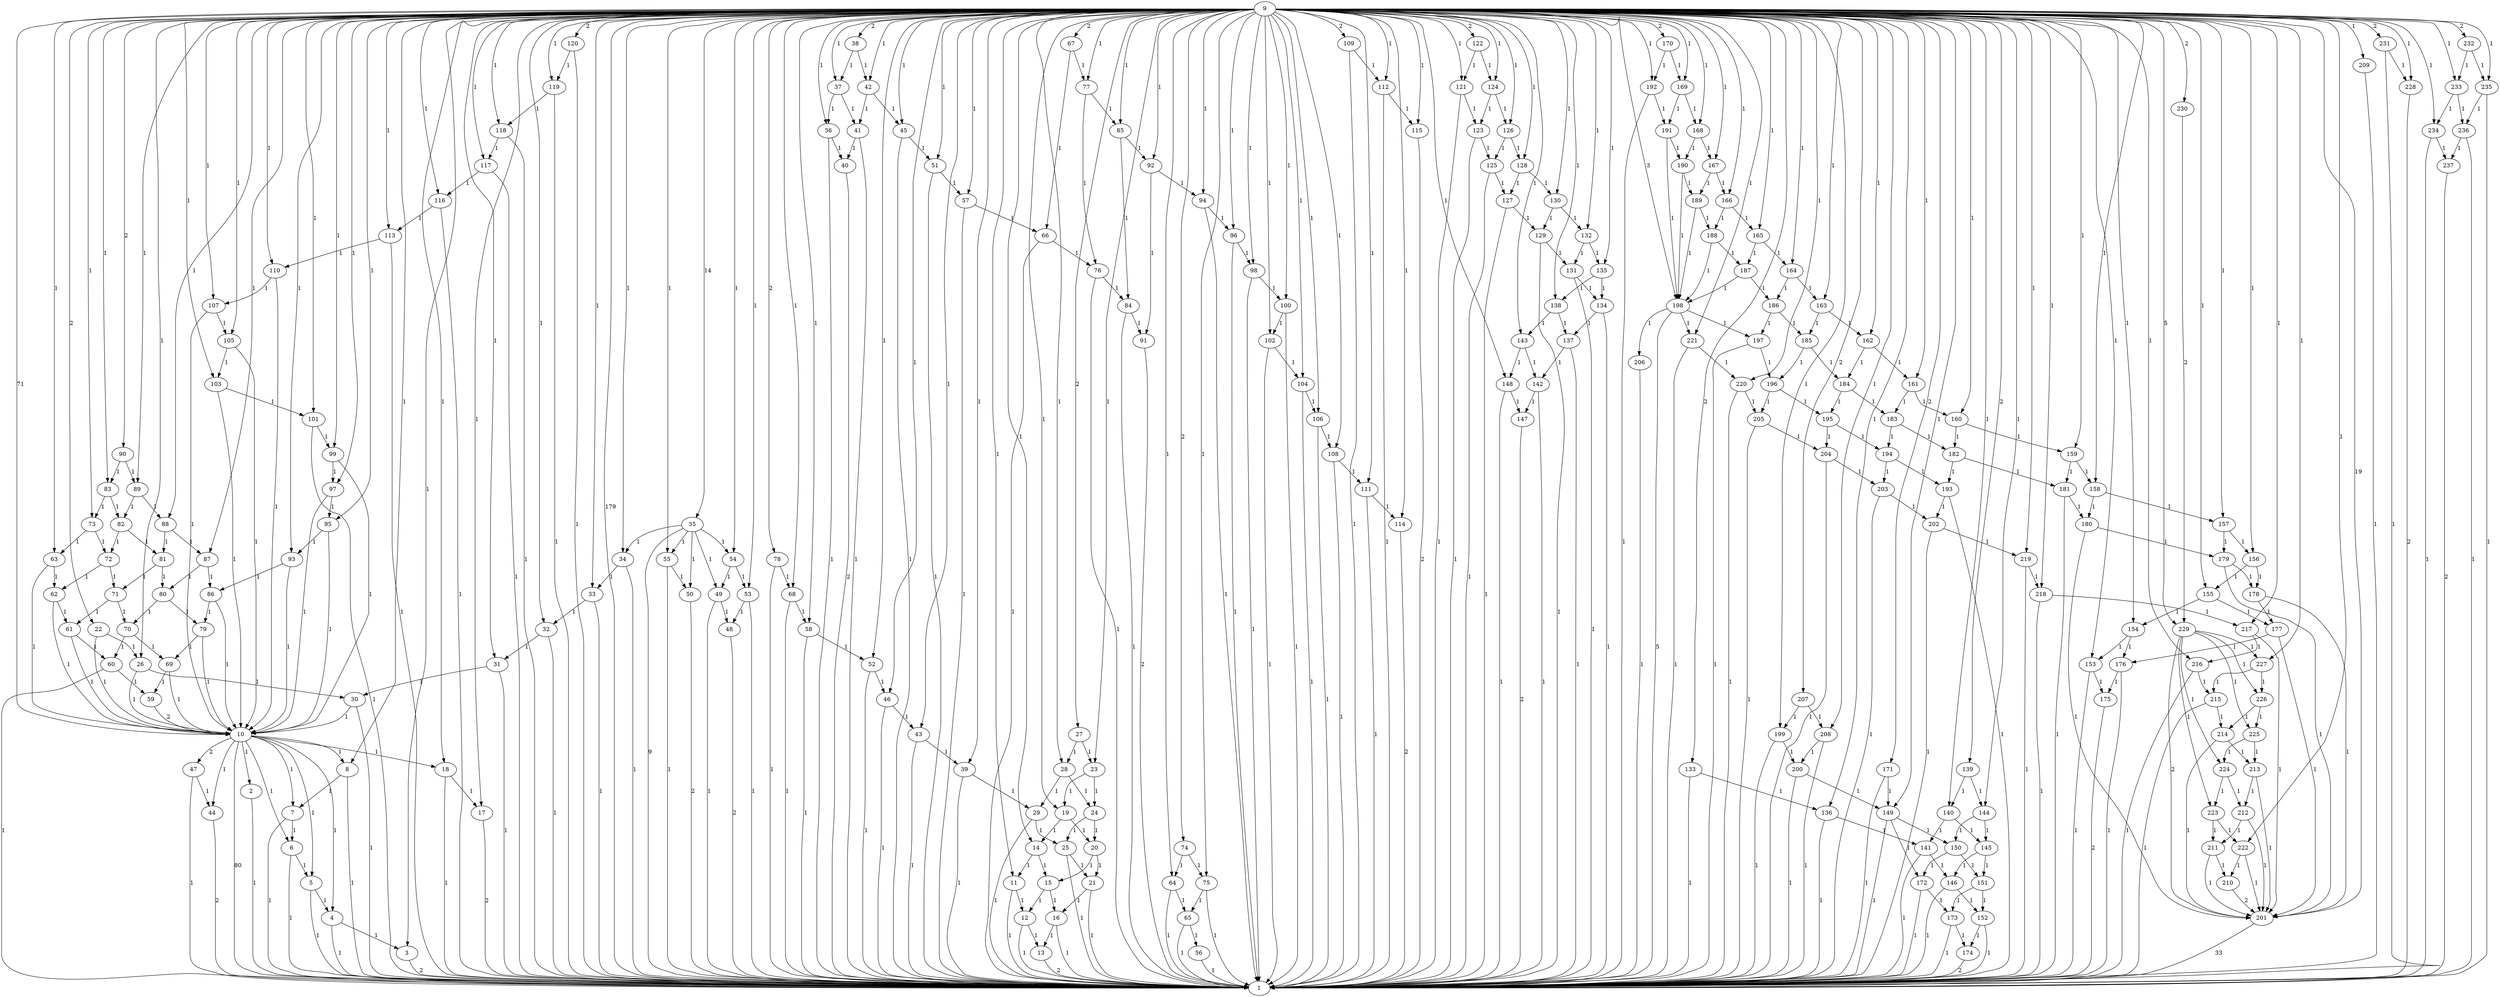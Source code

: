 digraph {
2 -> 1 [label=1];
3 -> 1 [label=2];
4 -> 1 [label=1];
4 -> 3 [label=1];
5 -> 1 [label=1];
5 -> 4 [label=1];
6 -> 1 [label=1];
6 -> 5 [label=1];
7 -> 1 [label=1];
7 -> 6 [label=1];
8 -> 1 [label=1];
8 -> 7 [label=1];
9 -> 1 [label=179];
9 -> 3 [label=1];
9 -> 8 [label=1];
9 -> 10 [label=71];
9 -> 11 [label=1];
9 -> 14 [label=1];
9 -> 17 [label=1];
9 -> 18 [label=1];
9 -> 19 [label=1];
9 -> 22 [label=2];
9 -> 23 [label=1];
9 -> 26 [label=1];
9 -> 27 [label=2];
9 -> 28 [label=1];
9 -> 31 [label=1];
9 -> 32 [label=1];
9 -> 33 [label=1];
9 -> 34 [label=1];
9 -> 35 [label=14];
9 -> 36 [label=1];
9 -> 37 [label=1];
9 -> 38 [label=2];
9 -> 39 [label=1];
9 -> 42 [label=1];
9 -> 43 [label=1];
9 -> 45 [label=1];
9 -> 46 [label=1];
9 -> 51 [label=1];
9 -> 52 [label=1];
9 -> 53 [label=1];
9 -> 54 [label=1];
9 -> 55 [label=1];
9 -> 57 [label=1];
9 -> 58 [label=1];
9 -> 63 [label=1];
9 -> 64 [label=1];
9 -> 67 [label=2];
9 -> 68 [label=1];
9 -> 73 [label=1];
9 -> 74 [label=2];
9 -> 75 [label=1];
9 -> 77 [label=1];
9 -> 78 [label=2];
9 -> 83 [label=1];
9 -> 85 [label=1];
9 -> 87 [label=1];
9 -> 88 [label=1];
9 -> 89 [label=1];
9 -> 90 [label=2];
9 -> 92 [label=1];
9 -> 93 [label=1];
9 -> 94 [label=1];
9 -> 95 [label=1];
9 -> 96 [label=1];
9 -> 97 [label=1];
9 -> 98 [label=1];
9 -> 99 [label=1];
9 -> 100 [label=1];
9 -> 101 [label=1];
9 -> 102 [label=1];
9 -> 103 [label=1];
9 -> 104 [label=1];
9 -> 105 [label=1];
9 -> 106 [label=1];
9 -> 107 [label=1];
9 -> 108 [label=1];
9 -> 109 [label=2];
9 -> 110 [label=1];
9 -> 111 [label=1];
9 -> 112 [label=1];
9 -> 113 [label=1];
9 -> 114 [label=1];
9 -> 115 [label=1];
9 -> 116 [label=1];
9 -> 117 [label=1];
9 -> 118 [label=1];
9 -> 119 [label=1];
9 -> 120 [label=2];
9 -> 121 [label=1];
9 -> 122 [label=2];
9 -> 124 [label=1];
9 -> 126 [label=1];
9 -> 128 [label=1];
9 -> 130 [label=1];
9 -> 132 [label=1];
9 -> 133 [label=2];
9 -> 135 [label=1];
9 -> 136 [label=1];
9 -> 138 [label=1];
9 -> 139 [label=2];
9 -> 140 [label=1];
9 -> 143 [label=1];
9 -> 144 [label=1];
9 -> 148 [label=1];
9 -> 149 [label=1];
9 -> 153 [label=1];
9 -> 154 [label=1];
9 -> 155 [label=1];
9 -> 156 [label=1];
9 -> 157 [label=1];
9 -> 158 [label=1];
9 -> 159 [label=1];
9 -> 160 [label=1];
9 -> 161 [label=1];
9 -> 162 [label=1];
9 -> 163 [label=1];
9 -> 164 [label=1];
9 -> 165 [label=1];
9 -> 166 [label=1];
9 -> 167 [label=1];
9 -> 168 [label=1];
9 -> 169 [label=1];
9 -> 170 [label=2];
9 -> 171 [label=2];
9 -> 192 [label=1];
9 -> 198 [label=3];
9 -> 199 [label=1];
9 -> 201 [label=19];
9 -> 207 [label=2];
9 -> 208 [label=1];
9 -> 209 [label=1];
9 -> 216 [label=1];
9 -> 217 [label=1];
9 -> 218 [label=1];
9 -> 219 [label=1];
9 -> 220 [label=1];
9 -> 221 [label=1];
9 -> 222 [label=1];
9 -> 227 [label=1];
9 -> 228 [label=1];
9 -> 229 [label=5];
9 -> 230 [label=2];
9 -> 231 [label=2];
9 -> 232 [label=2];
9 -> 233 [label=1];
9 -> 234 [label=1];
9 -> 235 [label=1];
10 -> 1 [label=80];
10 -> 2 [label=1];
10 -> 4 [label=1];
10 -> 5 [label=1];
10 -> 6 [label=1];
10 -> 7 [label=1];
10 -> 8 [label=1];
10 -> 18 [label=1];
10 -> 44 [label=1];
10 -> 47 [label=2];
11 -> 1 [label=1];
11 -> 12 [label=1];
12 -> 1 [label=1];
12 -> 13 [label=1];
13 -> 1 [label=2];
14 -> 11 [label=1];
14 -> 15 [label=1];
15 -> 12 [label=1];
15 -> 16 [label=1];
16 -> 1 [label=1];
16 -> 13 [label=1];
17 -> 1 [label=2];
18 -> 1 [label=1];
18 -> 17 [label=1];
19 -> 14 [label=1];
19 -> 20 [label=1];
20 -> 15 [label=1];
20 -> 21 [label=1];
21 -> 1 [label=1];
21 -> 16 [label=1];
22 -> 10 [label=1];
22 -> 26 [label=1];
23 -> 19 [label=1];
23 -> 24 [label=1];
24 -> 20 [label=1];
24 -> 25 [label=1];
25 -> 1 [label=1];
25 -> 21 [label=1];
26 -> 10 [label=1];
26 -> 30 [label=1];
27 -> 23 [label=1];
27 -> 28 [label=1];
28 -> 24 [label=1];
28 -> 29 [label=1];
29 -> 1 [label=1];
29 -> 25 [label=1];
30 -> 1 [label=1];
30 -> 10 [label=1];
31 -> 1 [label=1];
31 -> 30 [label=1];
32 -> 1 [label=1];
32 -> 31 [label=1];
33 -> 1 [label=1];
33 -> 32 [label=1];
34 -> 1 [label=1];
34 -> 33 [label=1];
35 -> 1 [label=9];
35 -> 34 [label=1];
35 -> 49 [label=1];
35 -> 50 [label=1];
35 -> 54 [label=1];
35 -> 55 [label=1];
36 -> 1 [label=1];
36 -> 40 [label=1];
37 -> 36 [label=1];
37 -> 41 [label=1];
38 -> 37 [label=1];
38 -> 42 [label=1];
39 -> 1 [label=1];
39 -> 29 [label=1];
40 -> 1 [label=2];
41 -> 1 [label=1];
41 -> 40 [label=1];
42 -> 41 [label=1];
42 -> 45 [label=1];
43 -> 1 [label=1];
43 -> 39 [label=1];
44 -> 1 [label=2];
45 -> 1 [label=1];
45 -> 51 [label=1];
46 -> 1 [label=1];
46 -> 43 [label=1];
47 -> 1 [label=1];
47 -> 44 [label=1];
48 -> 1 [label=2];
49 -> 1 [label=1];
49 -> 48 [label=1];
50 -> 1 [label=2];
51 -> 1 [label=1];
51 -> 57 [label=1];
52 -> 1 [label=1];
52 -> 46 [label=1];
53 -> 1 [label=1];
53 -> 48 [label=1];
54 -> 49 [label=1];
54 -> 53 [label=1];
55 -> 1 [label=1];
55 -> 50 [label=1];
56 -> 1 [label=1];
57 -> 1 [label=1];
57 -> 66 [label=1];
58 -> 1 [label=1];
58 -> 52 [label=1];
59 -> 10 [label=2];
60 -> 1 [label=1];
60 -> 59 [label=1];
61 -> 10 [label=1];
61 -> 60 [label=1];
62 -> 10 [label=1];
62 -> 61 [label=1];
63 -> 10 [label=1];
63 -> 62 [label=1];
64 -> 1 [label=1];
64 -> 65 [label=1];
65 -> 1 [label=1];
65 -> 56 [label=1];
66 -> 1 [label=1];
66 -> 76 [label=1];
67 -> 66 [label=1];
67 -> 77 [label=1];
68 -> 1 [label=1];
68 -> 58 [label=1];
69 -> 10 [label=1];
69 -> 59 [label=1];
70 -> 60 [label=1];
70 -> 69 [label=1];
71 -> 61 [label=1];
71 -> 70 [label=1];
72 -> 62 [label=1];
72 -> 71 [label=1];
73 -> 63 [label=1];
73 -> 72 [label=1];
74 -> 64 [label=1];
74 -> 75 [label=1];
75 -> 1 [label=1];
75 -> 65 [label=1];
76 -> 1 [label=1];
76 -> 84 [label=1];
77 -> 76 [label=1];
77 -> 85 [label=1];
78 -> 1 [label=1];
78 -> 68 [label=1];
79 -> 10 [label=1];
79 -> 69 [label=1];
80 -> 70 [label=1];
80 -> 79 [label=1];
81 -> 71 [label=1];
81 -> 80 [label=1];
82 -> 72 [label=1];
82 -> 81 [label=1];
83 -> 73 [label=1];
83 -> 82 [label=1];
84 -> 1 [label=1];
84 -> 91 [label=1];
85 -> 84 [label=1];
85 -> 92 [label=1];
86 -> 10 [label=1];
86 -> 79 [label=1];
87 -> 80 [label=1];
87 -> 86 [label=1];
88 -> 81 [label=1];
88 -> 87 [label=1];
89 -> 82 [label=1];
89 -> 88 [label=1];
90 -> 83 [label=1];
90 -> 89 [label=1];
91 -> 1 [label=2];
92 -> 91 [label=1];
92 -> 94 [label=1];
93 -> 10 [label=1];
93 -> 86 [label=1];
94 -> 1 [label=1];
94 -> 96 [label=1];
95 -> 10 [label=1];
95 -> 93 [label=1];
96 -> 1 [label=1];
96 -> 98 [label=1];
97 -> 10 [label=1];
97 -> 95 [label=1];
98 -> 1 [label=1];
98 -> 100 [label=1];
99 -> 10 [label=1];
99 -> 97 [label=1];
100 -> 1 [label=1];
100 -> 102 [label=1];
101 -> 1 [label=1];
101 -> 99 [label=1];
102 -> 1 [label=1];
102 -> 104 [label=1];
103 -> 10 [label=1];
103 -> 101 [label=1];
104 -> 1 [label=1];
104 -> 106 [label=1];
105 -> 10 [label=1];
105 -> 103 [label=1];
106 -> 1 [label=1];
106 -> 108 [label=1];
107 -> 10 [label=1];
107 -> 105 [label=1];
108 -> 1 [label=1];
108 -> 111 [label=1];
109 -> 1 [label=1];
109 -> 112 [label=1];
110 -> 10 [label=1];
110 -> 107 [label=1];
111 -> 1 [label=1];
111 -> 114 [label=1];
112 -> 1 [label=1];
112 -> 115 [label=1];
113 -> 1 [label=1];
113 -> 110 [label=1];
114 -> 1 [label=2];
115 -> 1 [label=2];
116 -> 1 [label=1];
116 -> 113 [label=1];
117 -> 1 [label=1];
117 -> 116 [label=1];
118 -> 1 [label=1];
118 -> 117 [label=1];
119 -> 1 [label=1];
119 -> 118 [label=1];
120 -> 1 [label=1];
120 -> 119 [label=1];
121 -> 1 [label=1];
121 -> 123 [label=1];
122 -> 121 [label=1];
122 -> 124 [label=1];
123 -> 1 [label=1];
123 -> 125 [label=1];
124 -> 123 [label=1];
124 -> 126 [label=1];
125 -> 1 [label=1];
125 -> 127 [label=1];
126 -> 125 [label=1];
126 -> 128 [label=1];
127 -> 1 [label=1];
127 -> 129 [label=1];
128 -> 127 [label=1];
128 -> 130 [label=1];
129 -> 1 [label=1];
129 -> 131 [label=1];
130 -> 129 [label=1];
130 -> 132 [label=1];
131 -> 1 [label=1];
131 -> 134 [label=1];
132 -> 131 [label=1];
132 -> 135 [label=1];
133 -> 1 [label=1];
133 -> 136 [label=1];
134 -> 1 [label=1];
134 -> 137 [label=1];
135 -> 134 [label=1];
135 -> 138 [label=1];
136 -> 1 [label=1];
136 -> 141 [label=1];
137 -> 1 [label=1];
137 -> 142 [label=1];
138 -> 137 [label=1];
138 -> 143 [label=1];
139 -> 140 [label=1];
139 -> 144 [label=1];
140 -> 141 [label=1];
140 -> 145 [label=1];
141 -> 1 [label=1];
141 -> 146 [label=1];
142 -> 1 [label=1];
142 -> 147 [label=1];
143 -> 142 [label=1];
143 -> 148 [label=1];
144 -> 145 [label=1];
144 -> 150 [label=1];
145 -> 146 [label=1];
145 -> 151 [label=1];
146 -> 1 [label=1];
146 -> 152 [label=1];
147 -> 1 [label=2];
148 -> 1 [label=1];
148 -> 147 [label=1];
149 -> 1 [label=1];
149 -> 150 [label=1];
149 -> 172 [label=1];
150 -> 151 [label=1];
150 -> 172 [label=1];
151 -> 152 [label=1];
151 -> 173 [label=1];
152 -> 1 [label=1];
152 -> 174 [label=1];
153 -> 1 [label=1];
153 -> 175 [label=1];
154 -> 153 [label=1];
154 -> 176 [label=1];
155 -> 154 [label=1];
155 -> 177 [label=1];
156 -> 155 [label=1];
156 -> 178 [label=1];
157 -> 156 [label=1];
157 -> 179 [label=1];
158 -> 157 [label=1];
158 -> 180 [label=1];
159 -> 158 [label=1];
159 -> 181 [label=1];
160 -> 159 [label=1];
160 -> 182 [label=1];
161 -> 160 [label=1];
161 -> 183 [label=1];
162 -> 161 [label=1];
162 -> 184 [label=1];
163 -> 162 [label=1];
163 -> 185 [label=1];
164 -> 163 [label=1];
164 -> 186 [label=1];
165 -> 164 [label=1];
165 -> 187 [label=1];
166 -> 165 [label=1];
166 -> 188 [label=1];
167 -> 166 [label=1];
167 -> 189 [label=1];
168 -> 167 [label=1];
168 -> 190 [label=1];
169 -> 168 [label=1];
169 -> 191 [label=1];
170 -> 169 [label=1];
170 -> 192 [label=1];
171 -> 1 [label=1];
171 -> 149 [label=1];
172 -> 1 [label=1];
172 -> 173 [label=1];
173 -> 1 [label=1];
173 -> 174 [label=1];
174 -> 1 [label=2];
175 -> 1 [label=2];
176 -> 1 [label=1];
176 -> 175 [label=1];
177 -> 176 [label=1];
177 -> 201 [label=1];
178 -> 177 [label=1];
178 -> 201 [label=1];
179 -> 178 [label=1];
179 -> 201 [label=1];
180 -> 179 [label=1];
180 -> 201 [label=1];
181 -> 1 [label=1];
181 -> 180 [label=1];
182 -> 181 [label=1];
182 -> 193 [label=1];
183 -> 182 [label=1];
183 -> 194 [label=1];
184 -> 183 [label=1];
184 -> 195 [label=1];
185 -> 184 [label=1];
185 -> 196 [label=1];
186 -> 185 [label=1];
186 -> 197 [label=1];
187 -> 186 [label=1];
187 -> 198 [label=1];
188 -> 187 [label=1];
188 -> 198 [label=1];
189 -> 188 [label=1];
189 -> 198 [label=1];
190 -> 189 [label=1];
190 -> 198 [label=1];
191 -> 190 [label=1];
191 -> 198 [label=1];
192 -> 1 [label=1];
192 -> 191 [label=1];
193 -> 1 [label=1];
193 -> 202 [label=1];
194 -> 193 [label=1];
194 -> 203 [label=1];
195 -> 194 [label=1];
195 -> 204 [label=1];
196 -> 195 [label=1];
196 -> 205 [label=1];
197 -> 1 [label=1];
197 -> 196 [label=1];
198 -> 1 [label=5];
198 -> 197 [label=1];
198 -> 206 [label=1];
198 -> 221 [label=1];
199 -> 1 [label=1];
199 -> 200 [label=1];
200 -> 1 [label=1];
200 -> 149 [label=1];
201 -> 1 [label=33];
202 -> 1 [label=1];
202 -> 219 [label=1];
203 -> 1 [label=1];
203 -> 202 [label=1];
204 -> 1 [label=1];
204 -> 203 [label=1];
205 -> 1 [label=1];
205 -> 204 [label=1];
206 -> 1 [label=1];
207 -> 199 [label=1];
207 -> 208 [label=1];
208 -> 1 [label=1];
208 -> 200 [label=1];
209 -> 1 [label=1];
210 -> 201 [label=2];
211 -> 201 [label=1];
211 -> 210 [label=1];
212 -> 201 [label=1];
212 -> 211 [label=1];
213 -> 201 [label=1];
213 -> 212 [label=1];
214 -> 201 [label=1];
214 -> 213 [label=1];
215 -> 1 [label=1];
215 -> 214 [label=1];
216 -> 1 [label=1];
216 -> 215 [label=1];
217 -> 201 [label=1];
217 -> 216 [label=1];
218 -> 1 [label=1];
218 -> 217 [label=1];
219 -> 1 [label=1];
219 -> 218 [label=1];
220 -> 1 [label=1];
220 -> 205 [label=1];
221 -> 1 [label=1];
221 -> 220 [label=1];
222 -> 201 [label=1];
222 -> 210 [label=1];
223 -> 211 [label=1];
223 -> 222 [label=1];
224 -> 212 [label=1];
224 -> 223 [label=1];
225 -> 213 [label=1];
225 -> 224 [label=1];
226 -> 214 [label=1];
226 -> 225 [label=1];
227 -> 215 [label=1];
227 -> 226 [label=1];
228 -> 1 [label=2];
229 -> 201 [label=2];
229 -> 223 [label=1];
229 -> 224 [label=1];
229 -> 225 [label=1];
229 -> 226 [label=1];
229 -> 227 [label=1];
230 -> 229 [label=2];
231 -> 1 [label=1];
231 -> 228 [label=1];
232 -> 233 [label=1];
232 -> 235 [label=1];
233 -> 234 [label=1];
233 -> 236 [label=1];
234 -> 1 [label=1];
234 -> 237 [label=1];
235 -> 1 [label=1];
235 -> 236 [label=1];
236 -> 1 [label=1];
236 -> 237 [label=1];
237 -> 1 [label=2];
}